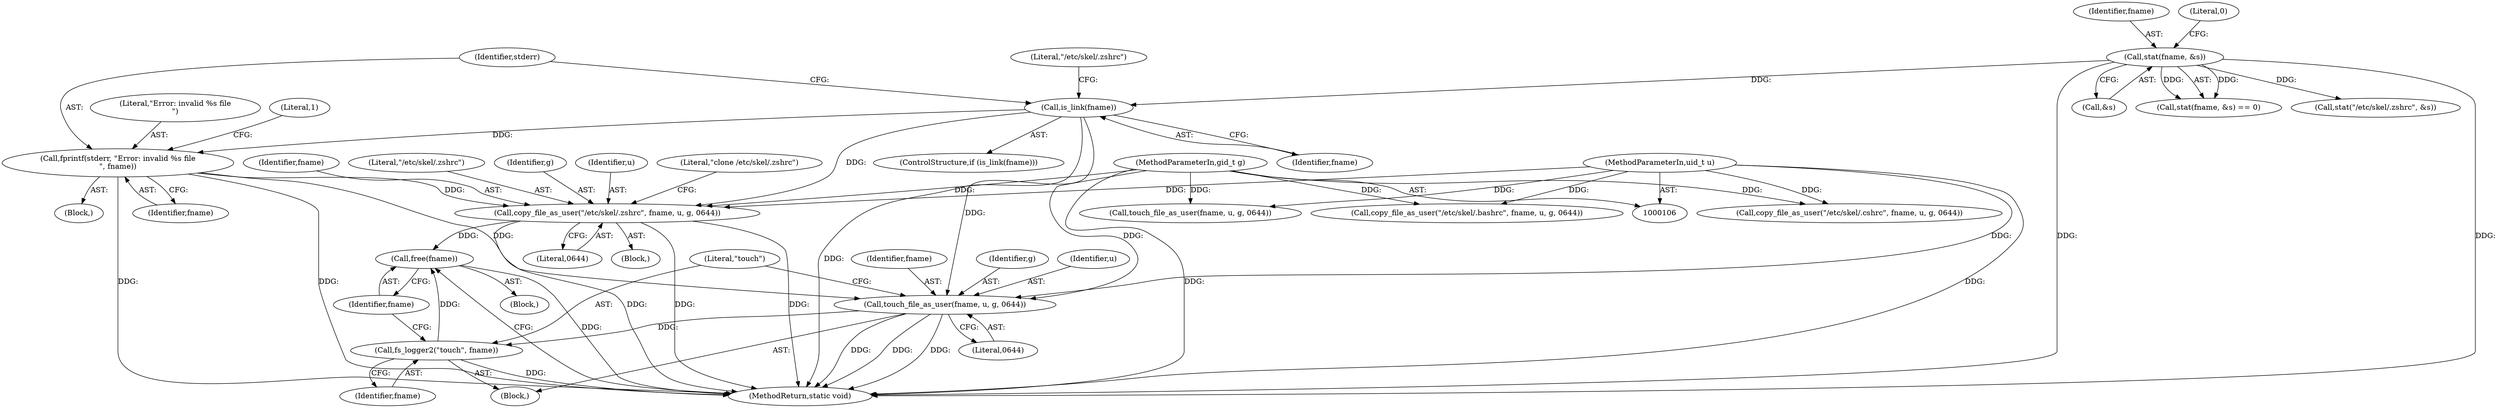 digraph "0_firejail_903fd8a0789ca3cc3c21d84cd0282481515592ef_1@API" {
"1000171" [label="(Call,free(fname))"];
"1000153" [label="(Call,copy_file_as_user(\"/etc/skel/.zshrc\", fname, u, g, 0644))"];
"1000139" [label="(Call,fprintf(stderr, \"Error: invalid %s file\n\", fname))"];
"1000136" [label="(Call,is_link(fname))"];
"1000129" [label="(Call,stat(fname, &s))"];
"1000108" [label="(MethodParameterIn,uid_t u)"];
"1000109" [label="(MethodParameterIn,gid_t g)"];
"1000168" [label="(Call,fs_logger2(\"touch\", fname))"];
"1000163" [label="(Call,touch_file_as_user(fname, u, g, 0644))"];
"1000153" [label="(Call,copy_file_as_user(\"/etc/skel/.zshrc\", fname, u, g, 0644))"];
"1000285" [label="(MethodReturn,static void)"];
"1000148" [label="(Literal,\"/etc/skel/.zshrc\")"];
"1000140" [label="(Identifier,stderr)"];
"1000129" [label="(Call,stat(fname, &s))"];
"1000163" [label="(Call,touch_file_as_user(fname, u, g, 0644))"];
"1000152" [label="(Block,)"];
"1000139" [label="(Call,fprintf(stderr, \"Error: invalid %s file\n\", fname))"];
"1000130" [label="(Identifier,fname)"];
"1000114" [label="(Block,)"];
"1000164" [label="(Identifier,fname)"];
"1000225" [label="(Call,touch_file_as_user(fname, u, g, 0644))"];
"1000275" [label="(Call,copy_file_as_user(\"/etc/skel/.bashrc\", fname, u, g, 0644))"];
"1000131" [label="(Call,&s)"];
"1000215" [label="(Call,copy_file_as_user(\"/etc/skel/.cshrc\", fname, u, g, 0644))"];
"1000172" [label="(Identifier,fname)"];
"1000128" [label="(Call,stat(fname, &s) == 0)"];
"1000142" [label="(Identifier,fname)"];
"1000167" [label="(Literal,0644)"];
"1000156" [label="(Identifier,u)"];
"1000135" [label="(ControlStructure,if (is_link(fname)))"];
"1000136" [label="(Call,is_link(fname))"];
"1000170" [label="(Identifier,fname)"];
"1000137" [label="(Identifier,fname)"];
"1000160" [label="(Literal,\"clone /etc/skel/.zshrc\")"];
"1000155" [label="(Identifier,fname)"];
"1000171" [label="(Call,free(fname))"];
"1000169" [label="(Literal,\"touch\")"];
"1000158" [label="(Literal,0644)"];
"1000141" [label="(Literal,\"Error: invalid %s file\n\")"];
"1000133" [label="(Literal,0)"];
"1000162" [label="(Block,)"];
"1000168" [label="(Call,fs_logger2(\"touch\", fname))"];
"1000154" [label="(Literal,\"/etc/skel/.zshrc\")"];
"1000166" [label="(Identifier,g)"];
"1000109" [label="(MethodParameterIn,gid_t g)"];
"1000138" [label="(Block,)"];
"1000108" [label="(MethodParameterIn,uid_t u)"];
"1000147" [label="(Call,stat(\"/etc/skel/.zshrc\", &s))"];
"1000165" [label="(Identifier,u)"];
"1000144" [label="(Literal,1)"];
"1000157" [label="(Identifier,g)"];
"1000171" -> "1000114"  [label="AST: "];
"1000171" -> "1000172"  [label="CFG: "];
"1000172" -> "1000171"  [label="AST: "];
"1000285" -> "1000171"  [label="CFG: "];
"1000171" -> "1000285"  [label="DDG: "];
"1000153" -> "1000171"  [label="DDG: "];
"1000168" -> "1000171"  [label="DDG: "];
"1000153" -> "1000152"  [label="AST: "];
"1000153" -> "1000158"  [label="CFG: "];
"1000154" -> "1000153"  [label="AST: "];
"1000155" -> "1000153"  [label="AST: "];
"1000156" -> "1000153"  [label="AST: "];
"1000157" -> "1000153"  [label="AST: "];
"1000158" -> "1000153"  [label="AST: "];
"1000160" -> "1000153"  [label="CFG: "];
"1000153" -> "1000285"  [label="DDG: "];
"1000153" -> "1000285"  [label="DDG: "];
"1000153" -> "1000285"  [label="DDG: "];
"1000139" -> "1000153"  [label="DDG: "];
"1000136" -> "1000153"  [label="DDG: "];
"1000108" -> "1000153"  [label="DDG: "];
"1000109" -> "1000153"  [label="DDG: "];
"1000139" -> "1000138"  [label="AST: "];
"1000139" -> "1000142"  [label="CFG: "];
"1000140" -> "1000139"  [label="AST: "];
"1000141" -> "1000139"  [label="AST: "];
"1000142" -> "1000139"  [label="AST: "];
"1000144" -> "1000139"  [label="CFG: "];
"1000139" -> "1000285"  [label="DDG: "];
"1000139" -> "1000285"  [label="DDG: "];
"1000136" -> "1000139"  [label="DDG: "];
"1000139" -> "1000163"  [label="DDG: "];
"1000136" -> "1000135"  [label="AST: "];
"1000136" -> "1000137"  [label="CFG: "];
"1000137" -> "1000136"  [label="AST: "];
"1000140" -> "1000136"  [label="CFG: "];
"1000148" -> "1000136"  [label="CFG: "];
"1000136" -> "1000285"  [label="DDG: "];
"1000129" -> "1000136"  [label="DDG: "];
"1000136" -> "1000163"  [label="DDG: "];
"1000129" -> "1000128"  [label="AST: "];
"1000129" -> "1000131"  [label="CFG: "];
"1000130" -> "1000129"  [label="AST: "];
"1000131" -> "1000129"  [label="AST: "];
"1000133" -> "1000129"  [label="CFG: "];
"1000129" -> "1000285"  [label="DDG: "];
"1000129" -> "1000285"  [label="DDG: "];
"1000129" -> "1000128"  [label="DDG: "];
"1000129" -> "1000128"  [label="DDG: "];
"1000129" -> "1000147"  [label="DDG: "];
"1000108" -> "1000106"  [label="AST: "];
"1000108" -> "1000285"  [label="DDG: "];
"1000108" -> "1000163"  [label="DDG: "];
"1000108" -> "1000215"  [label="DDG: "];
"1000108" -> "1000225"  [label="DDG: "];
"1000108" -> "1000275"  [label="DDG: "];
"1000109" -> "1000106"  [label="AST: "];
"1000109" -> "1000285"  [label="DDG: "];
"1000109" -> "1000163"  [label="DDG: "];
"1000109" -> "1000215"  [label="DDG: "];
"1000109" -> "1000225"  [label="DDG: "];
"1000109" -> "1000275"  [label="DDG: "];
"1000168" -> "1000162"  [label="AST: "];
"1000168" -> "1000170"  [label="CFG: "];
"1000169" -> "1000168"  [label="AST: "];
"1000170" -> "1000168"  [label="AST: "];
"1000172" -> "1000168"  [label="CFG: "];
"1000168" -> "1000285"  [label="DDG: "];
"1000163" -> "1000168"  [label="DDG: "];
"1000163" -> "1000162"  [label="AST: "];
"1000163" -> "1000167"  [label="CFG: "];
"1000164" -> "1000163"  [label="AST: "];
"1000165" -> "1000163"  [label="AST: "];
"1000166" -> "1000163"  [label="AST: "];
"1000167" -> "1000163"  [label="AST: "];
"1000169" -> "1000163"  [label="CFG: "];
"1000163" -> "1000285"  [label="DDG: "];
"1000163" -> "1000285"  [label="DDG: "];
"1000163" -> "1000285"  [label="DDG: "];
}
